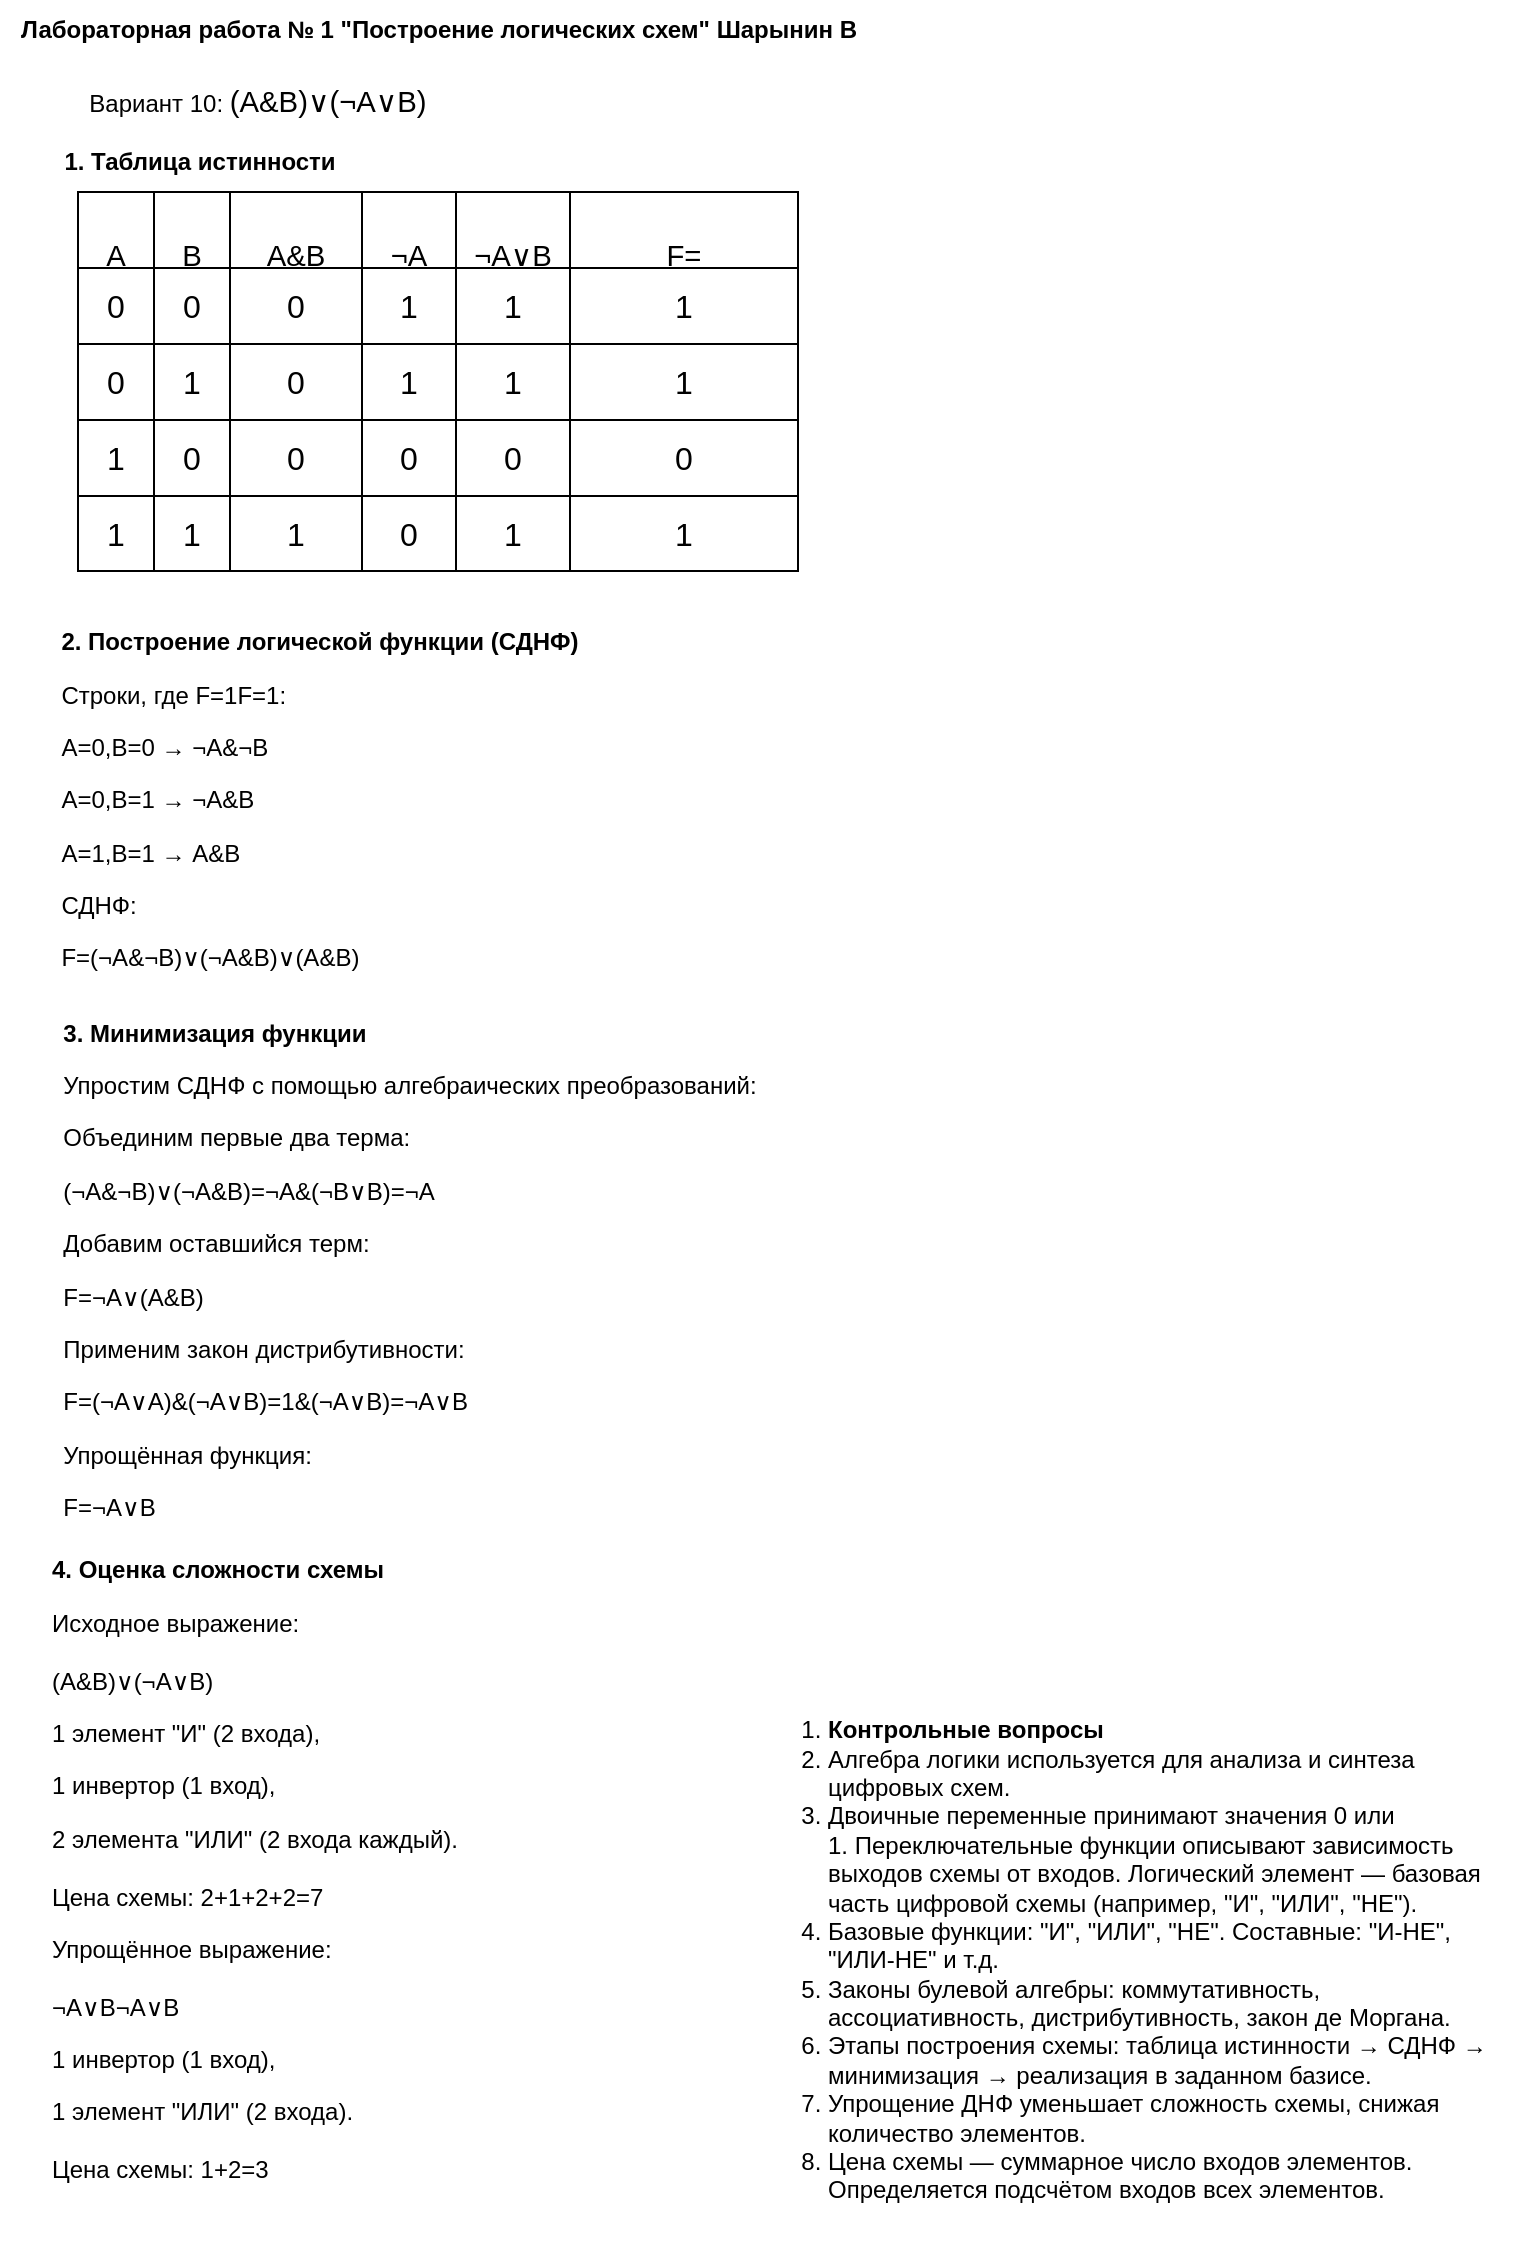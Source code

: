 <mxfile version="26.0.14">
  <diagram name="Страница — 1" id="FRz9KQ0LG0uaV-CqOTGQ">
    <mxGraphModel dx="1350" dy="1949" grid="1" gridSize="10" guides="1" tooltips="1" connect="1" arrows="1" fold="1" page="1" pageScale="1" pageWidth="827" pageHeight="1169" math="0" shadow="0">
      <root>
        <mxCell id="0" />
        <mxCell id="1" parent="0" />
        <mxCell id="NJjXHuJDIeg9vtIFSli9-15" value="" style="shape=table;startSize=0;container=1;collapsible=0;childLayout=tableLayout;fontSize=16;" vertex="1" parent="1">
          <mxGeometry x="67" y="-1064" width="360" height="189.47" as="geometry" />
        </mxCell>
        <mxCell id="NJjXHuJDIeg9vtIFSli9-37" style="shape=tableRow;horizontal=0;startSize=0;swimlaneHead=0;swimlaneBody=0;strokeColor=inherit;top=0;left=0;bottom=0;right=0;collapsible=0;dropTarget=0;fillColor=none;points=[[0,0.5],[1,0.5]];portConstraint=eastwest;fontSize=16;" vertex="1" parent="NJjXHuJDIeg9vtIFSli9-15">
          <mxGeometry width="360" height="38" as="geometry" />
        </mxCell>
        <mxCell id="NJjXHuJDIeg9vtIFSli9-38" value="&#xa;&lt;span style=&quot;font-size:11.0pt;line-height:107%;&#xa;font-family:&amp;quot;Calibri&amp;quot;,sans-serif;mso-ascii-theme-font:minor-latin;mso-fareast-font-family:&#xa;Calibri;mso-fareast-theme-font:minor-latin;mso-hansi-theme-font:minor-latin;&#xa;mso-bidi-font-family:&amp;quot;Times New Roman&amp;quot;;mso-bidi-theme-font:minor-bidi;&#xa;mso-ansi-language:RU;mso-fareast-language:EN-US;mso-bidi-language:AR-SA&quot;&gt;A&lt;/span&gt;&#xa;&#xa;&#xa;&#xa;" style="shape=partialRectangle;html=1;whiteSpace=wrap;connectable=0;strokeColor=inherit;overflow=hidden;fillColor=none;top=0;left=0;bottom=0;right=0;pointerEvents=1;fontSize=16;" vertex="1" parent="NJjXHuJDIeg9vtIFSli9-37">
          <mxGeometry width="38" height="38" as="geometry">
            <mxRectangle width="38" height="38" as="alternateBounds" />
          </mxGeometry>
        </mxCell>
        <mxCell id="NJjXHuJDIeg9vtIFSli9-39" value="&#xa;&lt;span style=&quot;font-size:11.0pt;line-height:107%;&#xa;font-family:&amp;quot;Calibri&amp;quot;,sans-serif;mso-ascii-theme-font:minor-latin;mso-fareast-font-family:&#xa;Calibri;mso-fareast-theme-font:minor-latin;mso-hansi-theme-font:minor-latin;&#xa;mso-bidi-font-family:&amp;quot;Times New Roman&amp;quot;;mso-bidi-theme-font:minor-bidi;&#xa;mso-ansi-language:RU;mso-fareast-language:EN-US;mso-bidi-language:AR-SA&quot;&gt;B&lt;/span&gt;&#xa;&#xa;&#xa;&#xa;" style="shape=partialRectangle;html=1;whiteSpace=wrap;connectable=0;strokeColor=inherit;overflow=hidden;fillColor=none;top=0;left=0;bottom=0;right=0;pointerEvents=1;fontSize=16;" vertex="1" parent="NJjXHuJDIeg9vtIFSli9-37">
          <mxGeometry x="38" width="38" height="38" as="geometry">
            <mxRectangle width="38" height="38" as="alternateBounds" />
          </mxGeometry>
        </mxCell>
        <mxCell id="NJjXHuJDIeg9vtIFSli9-40" value="&#xa;&lt;span style=&quot;font-size:11.0pt;line-height:107%;&#xa;font-family:&amp;quot;Calibri&amp;quot;,sans-serif;mso-ascii-theme-font:minor-latin;mso-fareast-font-family:&#xa;Calibri;mso-fareast-theme-font:minor-latin;mso-hansi-theme-font:minor-latin;&#xa;mso-bidi-font-family:&amp;quot;Times New Roman&amp;quot;;mso-bidi-theme-font:minor-bidi;&#xa;mso-ansi-language:RU;mso-fareast-language:EN-US;mso-bidi-language:AR-SA&quot;&gt;A&amp;amp;B&lt;/span&gt;&#xa;&#xa;&#xa;&#xa;" style="shape=partialRectangle;html=1;whiteSpace=wrap;connectable=0;strokeColor=inherit;overflow=hidden;fillColor=none;top=0;left=0;bottom=0;right=0;pointerEvents=1;fontSize=16;" vertex="1" parent="NJjXHuJDIeg9vtIFSli9-37">
          <mxGeometry x="76" width="66" height="38" as="geometry">
            <mxRectangle width="66" height="38" as="alternateBounds" />
          </mxGeometry>
        </mxCell>
        <mxCell id="NJjXHuJDIeg9vtIFSli9-41" value="&#xa;&lt;span style=&quot;font-size:11.0pt;line-height:107%;&#xa;font-family:&amp;quot;Calibri&amp;quot;,sans-serif;mso-ascii-theme-font:minor-latin;mso-fareast-font-family:&#xa;Calibri;mso-fareast-theme-font:minor-latin;mso-hansi-theme-font:minor-latin;&#xa;mso-bidi-font-family:&amp;quot;Times New Roman&amp;quot;;mso-bidi-theme-font:minor-bidi;&#xa;mso-ansi-language:RU;mso-fareast-language:EN-US;mso-bidi-language:AR-SA&quot;&gt;¬A&lt;/span&gt;&#xa;&#xa;&#xa;&#xa;" style="shape=partialRectangle;html=1;whiteSpace=wrap;connectable=0;strokeColor=inherit;overflow=hidden;fillColor=none;top=0;left=0;bottom=0;right=0;pointerEvents=1;fontSize=16;" vertex="1" parent="NJjXHuJDIeg9vtIFSli9-37">
          <mxGeometry x="142" width="47" height="38" as="geometry">
            <mxRectangle width="47" height="38" as="alternateBounds" />
          </mxGeometry>
        </mxCell>
        <mxCell id="NJjXHuJDIeg9vtIFSli9-42" value="&#xa;&lt;span style=&quot;font-size:11.0pt;line-height:107%;&#xa;font-family:&amp;quot;Calibri&amp;quot;,sans-serif;mso-ascii-theme-font:minor-latin;mso-fareast-font-family:&#xa;Calibri;mso-fareast-theme-font:minor-latin;mso-hansi-theme-font:minor-latin;&#xa;mso-bidi-font-family:&amp;quot;Times New Roman&amp;quot;;mso-bidi-theme-font:minor-bidi;&#xa;mso-ansi-language:RU;mso-fareast-language:EN-US;mso-bidi-language:AR-SA&quot;&gt;¬A&lt;/span&gt;&lt;span style=&quot;font-size:11.0pt;line-height:107%;font-family:&amp;quot;Cambria Math&amp;quot;,serif;&#xa;mso-fareast-font-family:Calibri;mso-fareast-theme-font:minor-latin;mso-bidi-font-family:&#xa;&amp;quot;Cambria Math&amp;quot;;mso-ansi-language:RU;mso-fareast-language:EN-US;mso-bidi-language:&#xa;AR-SA&quot;&gt;∨&lt;/span&gt;&lt;span style=&quot;font-size:11.0pt;line-height:107%;font-family:&amp;quot;Calibri&amp;quot;,sans-serif;&#xa;mso-ascii-theme-font:minor-latin;mso-fareast-font-family:Calibri;mso-fareast-theme-font:&#xa;minor-latin;mso-hansi-theme-font:minor-latin;mso-bidi-font-family:&amp;quot;Times New Roman&amp;quot;;&#xa;mso-bidi-theme-font:minor-bidi;mso-ansi-language:RU;mso-fareast-language:EN-US;&#xa;mso-bidi-language:AR-SA&quot;&gt;B&lt;/span&gt;&#xa;&#xa;&#xa;&#xa;" style="shape=partialRectangle;html=1;whiteSpace=wrap;connectable=0;strokeColor=inherit;overflow=hidden;fillColor=none;top=0;left=0;bottom=0;right=0;pointerEvents=1;fontSize=16;" vertex="1" parent="NJjXHuJDIeg9vtIFSli9-37">
          <mxGeometry x="189" width="57" height="38" as="geometry">
            <mxRectangle width="57" height="38" as="alternateBounds" />
          </mxGeometry>
        </mxCell>
        <mxCell id="NJjXHuJDIeg9vtIFSli9-43" value="&#xa;&lt;span style=&quot;font-size:11.0pt;line-height:&#xa;107%;font-family:&amp;quot;Calibri&amp;quot;,sans-serif;mso-ascii-theme-font:minor-latin;&#xa;mso-fareast-font-family:Calibri;mso-fareast-theme-font:minor-latin;mso-hansi-theme-font:&#xa;minor-latin;mso-bidi-font-family:&amp;quot;Times New Roman&amp;quot;;mso-bidi-theme-font:minor-bidi;&#xa;mso-ansi-language:EN-US;mso-fareast-language:EN-US;mso-bidi-language:AR-SA&quot; lang=&quot;EN-US&quot;&gt;F=(A&amp;amp;B)&lt;/span&gt;&lt;span style=&quot;font-size:11.0pt;line-height:107%;font-family:&amp;quot;Cambria Math&amp;quot;,serif;&#xa;mso-fareast-font-family:Calibri;mso-fareast-theme-font:minor-latin;mso-bidi-font-family:&#xa;&amp;quot;Cambria Math&amp;quot;;mso-ansi-language:EN-US;mso-fareast-language:EN-US;mso-bidi-language:&#xa;AR-SA&quot; lang=&quot;EN-US&quot;&gt;∨&lt;/span&gt;&lt;span style=&quot;font-size:11.0pt;line-height:107%;&#xa;font-family:&amp;quot;Calibri&amp;quot;,sans-serif;mso-ascii-theme-font:minor-latin;mso-fareast-font-family:&#xa;Calibri;mso-fareast-theme-font:minor-latin;mso-hansi-theme-font:minor-latin;&#xa;mso-bidi-font-family:&amp;quot;Times New Roman&amp;quot;;mso-bidi-theme-font:minor-bidi;&#xa;mso-ansi-language:EN-US;mso-fareast-language:EN-US;mso-bidi-language:AR-SA&quot; lang=&quot;EN-US&quot;&gt;(¬A&lt;/span&gt;&lt;span style=&quot;font-size:11.0pt;line-height:107%;font-family:&amp;quot;Cambria Math&amp;quot;,serif;&#xa;mso-fareast-font-family:Calibri;mso-fareast-theme-font:minor-latin;mso-bidi-font-family:&#xa;&amp;quot;Cambria Math&amp;quot;;mso-ansi-language:EN-US;mso-fareast-language:EN-US;mso-bidi-language:&#xa;AR-SA&quot; lang=&quot;EN-US&quot;&gt;∨&lt;/span&gt;&lt;span style=&quot;font-size:11.0pt;line-height:107%;&#xa;font-family:&amp;quot;Calibri&amp;quot;,sans-serif;mso-ascii-theme-font:minor-latin;mso-fareast-font-family:&#xa;Calibri;mso-fareast-theme-font:minor-latin;mso-hansi-theme-font:minor-latin;&#xa;mso-bidi-font-family:&amp;quot;Times New Roman&amp;quot;;mso-bidi-theme-font:minor-bidi;&#xa;mso-ansi-language:EN-US;mso-fareast-language:EN-US;mso-bidi-language:AR-SA&quot; lang=&quot;EN-US&quot;&gt;B)&lt;/span&gt;&#xa;&#xa;&#xa;&#xa;" style="shape=partialRectangle;html=1;whiteSpace=wrap;connectable=0;strokeColor=inherit;overflow=hidden;fillColor=none;top=0;left=0;bottom=0;right=0;pointerEvents=1;fontSize=16;" vertex="1" parent="NJjXHuJDIeg9vtIFSli9-37">
          <mxGeometry x="246" width="114" height="38" as="geometry">
            <mxRectangle width="114" height="38" as="alternateBounds" />
          </mxGeometry>
        </mxCell>
        <mxCell id="NJjXHuJDIeg9vtIFSli9-44" style="shape=tableRow;horizontal=0;startSize=0;swimlaneHead=0;swimlaneBody=0;strokeColor=inherit;top=0;left=0;bottom=0;right=0;collapsible=0;dropTarget=0;fillColor=none;points=[[0,0.5],[1,0.5]];portConstraint=eastwest;fontSize=16;" vertex="1" parent="NJjXHuJDIeg9vtIFSli9-15">
          <mxGeometry y="38" width="360" height="38" as="geometry" />
        </mxCell>
        <mxCell id="NJjXHuJDIeg9vtIFSli9-45" value="0" style="shape=partialRectangle;html=1;whiteSpace=wrap;connectable=0;strokeColor=inherit;overflow=hidden;fillColor=none;top=0;left=0;bottom=0;right=0;pointerEvents=1;fontSize=16;" vertex="1" parent="NJjXHuJDIeg9vtIFSli9-44">
          <mxGeometry width="38" height="38" as="geometry">
            <mxRectangle width="38" height="38" as="alternateBounds" />
          </mxGeometry>
        </mxCell>
        <mxCell id="NJjXHuJDIeg9vtIFSli9-46" value="0" style="shape=partialRectangle;html=1;whiteSpace=wrap;connectable=0;strokeColor=inherit;overflow=hidden;fillColor=none;top=0;left=0;bottom=0;right=0;pointerEvents=1;fontSize=16;" vertex="1" parent="NJjXHuJDIeg9vtIFSli9-44">
          <mxGeometry x="38" width="38" height="38" as="geometry">
            <mxRectangle width="38" height="38" as="alternateBounds" />
          </mxGeometry>
        </mxCell>
        <mxCell id="NJjXHuJDIeg9vtIFSli9-47" value="0" style="shape=partialRectangle;html=1;whiteSpace=wrap;connectable=0;strokeColor=inherit;overflow=hidden;fillColor=none;top=0;left=0;bottom=0;right=0;pointerEvents=1;fontSize=16;" vertex="1" parent="NJjXHuJDIeg9vtIFSli9-44">
          <mxGeometry x="76" width="66" height="38" as="geometry">
            <mxRectangle width="66" height="38" as="alternateBounds" />
          </mxGeometry>
        </mxCell>
        <mxCell id="NJjXHuJDIeg9vtIFSli9-48" value="1" style="shape=partialRectangle;html=1;whiteSpace=wrap;connectable=0;strokeColor=inherit;overflow=hidden;fillColor=none;top=0;left=0;bottom=0;right=0;pointerEvents=1;fontSize=16;" vertex="1" parent="NJjXHuJDIeg9vtIFSli9-44">
          <mxGeometry x="142" width="47" height="38" as="geometry">
            <mxRectangle width="47" height="38" as="alternateBounds" />
          </mxGeometry>
        </mxCell>
        <mxCell id="NJjXHuJDIeg9vtIFSli9-49" value="1" style="shape=partialRectangle;html=1;whiteSpace=wrap;connectable=0;strokeColor=inherit;overflow=hidden;fillColor=none;top=0;left=0;bottom=0;right=0;pointerEvents=1;fontSize=16;" vertex="1" parent="NJjXHuJDIeg9vtIFSli9-44">
          <mxGeometry x="189" width="57" height="38" as="geometry">
            <mxRectangle width="57" height="38" as="alternateBounds" />
          </mxGeometry>
        </mxCell>
        <mxCell id="NJjXHuJDIeg9vtIFSli9-50" value="1" style="shape=partialRectangle;html=1;whiteSpace=wrap;connectable=0;strokeColor=inherit;overflow=hidden;fillColor=none;top=0;left=0;bottom=0;right=0;pointerEvents=1;fontSize=16;" vertex="1" parent="NJjXHuJDIeg9vtIFSli9-44">
          <mxGeometry x="246" width="114" height="38" as="geometry">
            <mxRectangle width="114" height="38" as="alternateBounds" />
          </mxGeometry>
        </mxCell>
        <mxCell id="NJjXHuJDIeg9vtIFSli9-16" value="" style="shape=tableRow;horizontal=0;startSize=0;swimlaneHead=0;swimlaneBody=0;strokeColor=inherit;top=0;left=0;bottom=0;right=0;collapsible=0;dropTarget=0;fillColor=none;points=[[0,0.5],[1,0.5]];portConstraint=eastwest;fontSize=16;" vertex="1" parent="NJjXHuJDIeg9vtIFSli9-15">
          <mxGeometry y="76" width="360" height="38" as="geometry" />
        </mxCell>
        <mxCell id="NJjXHuJDIeg9vtIFSli9-17" value="0" style="shape=partialRectangle;html=1;whiteSpace=wrap;connectable=0;strokeColor=inherit;overflow=hidden;fillColor=none;top=0;left=0;bottom=0;right=0;pointerEvents=1;fontSize=16;" vertex="1" parent="NJjXHuJDIeg9vtIFSli9-16">
          <mxGeometry width="38" height="38" as="geometry">
            <mxRectangle width="38" height="38" as="alternateBounds" />
          </mxGeometry>
        </mxCell>
        <mxCell id="NJjXHuJDIeg9vtIFSli9-18" value="1" style="shape=partialRectangle;html=1;whiteSpace=wrap;connectable=0;strokeColor=inherit;overflow=hidden;fillColor=none;top=0;left=0;bottom=0;right=0;pointerEvents=1;fontSize=16;" vertex="1" parent="NJjXHuJDIeg9vtIFSli9-16">
          <mxGeometry x="38" width="38" height="38" as="geometry">
            <mxRectangle width="38" height="38" as="alternateBounds" />
          </mxGeometry>
        </mxCell>
        <mxCell id="NJjXHuJDIeg9vtIFSli9-19" value="0" style="shape=partialRectangle;html=1;whiteSpace=wrap;connectable=0;strokeColor=inherit;overflow=hidden;fillColor=none;top=0;left=0;bottom=0;right=0;pointerEvents=1;fontSize=16;" vertex="1" parent="NJjXHuJDIeg9vtIFSli9-16">
          <mxGeometry x="76" width="66" height="38" as="geometry">
            <mxRectangle width="66" height="38" as="alternateBounds" />
          </mxGeometry>
        </mxCell>
        <mxCell id="NJjXHuJDIeg9vtIFSli9-28" value="1" style="shape=partialRectangle;html=1;whiteSpace=wrap;connectable=0;strokeColor=inherit;overflow=hidden;fillColor=none;top=0;left=0;bottom=0;right=0;pointerEvents=1;fontSize=16;" vertex="1" parent="NJjXHuJDIeg9vtIFSli9-16">
          <mxGeometry x="142" width="47" height="38" as="geometry">
            <mxRectangle width="47" height="38" as="alternateBounds" />
          </mxGeometry>
        </mxCell>
        <mxCell id="NJjXHuJDIeg9vtIFSli9-31" value="1" style="shape=partialRectangle;html=1;whiteSpace=wrap;connectable=0;strokeColor=inherit;overflow=hidden;fillColor=none;top=0;left=0;bottom=0;right=0;pointerEvents=1;fontSize=16;" vertex="1" parent="NJjXHuJDIeg9vtIFSli9-16">
          <mxGeometry x="189" width="57" height="38" as="geometry">
            <mxRectangle width="57" height="38" as="alternateBounds" />
          </mxGeometry>
        </mxCell>
        <mxCell id="NJjXHuJDIeg9vtIFSli9-34" value="1" style="shape=partialRectangle;html=1;whiteSpace=wrap;connectable=0;strokeColor=inherit;overflow=hidden;fillColor=none;top=0;left=0;bottom=0;right=0;pointerEvents=1;fontSize=16;" vertex="1" parent="NJjXHuJDIeg9vtIFSli9-16">
          <mxGeometry x="246" width="114" height="38" as="geometry">
            <mxRectangle width="114" height="38" as="alternateBounds" />
          </mxGeometry>
        </mxCell>
        <mxCell id="NJjXHuJDIeg9vtIFSli9-20" value="" style="shape=tableRow;horizontal=0;startSize=0;swimlaneHead=0;swimlaneBody=0;strokeColor=inherit;top=0;left=0;bottom=0;right=0;collapsible=0;dropTarget=0;fillColor=none;points=[[0,0.5],[1,0.5]];portConstraint=eastwest;fontSize=16;" vertex="1" parent="NJjXHuJDIeg9vtIFSli9-15">
          <mxGeometry y="114" width="360" height="38" as="geometry" />
        </mxCell>
        <mxCell id="NJjXHuJDIeg9vtIFSli9-21" value="1" style="shape=partialRectangle;html=1;whiteSpace=wrap;connectable=0;strokeColor=inherit;overflow=hidden;fillColor=none;top=0;left=0;bottom=0;right=0;pointerEvents=1;fontSize=16;" vertex="1" parent="NJjXHuJDIeg9vtIFSli9-20">
          <mxGeometry width="38" height="38" as="geometry">
            <mxRectangle width="38" height="38" as="alternateBounds" />
          </mxGeometry>
        </mxCell>
        <mxCell id="NJjXHuJDIeg9vtIFSli9-22" value="0" style="shape=partialRectangle;html=1;whiteSpace=wrap;connectable=0;strokeColor=inherit;overflow=hidden;fillColor=none;top=0;left=0;bottom=0;right=0;pointerEvents=1;fontSize=16;" vertex="1" parent="NJjXHuJDIeg9vtIFSli9-20">
          <mxGeometry x="38" width="38" height="38" as="geometry">
            <mxRectangle width="38" height="38" as="alternateBounds" />
          </mxGeometry>
        </mxCell>
        <mxCell id="NJjXHuJDIeg9vtIFSli9-23" value="0" style="shape=partialRectangle;html=1;whiteSpace=wrap;connectable=0;strokeColor=inherit;overflow=hidden;fillColor=none;top=0;left=0;bottom=0;right=0;pointerEvents=1;fontSize=16;" vertex="1" parent="NJjXHuJDIeg9vtIFSli9-20">
          <mxGeometry x="76" width="66" height="38" as="geometry">
            <mxRectangle width="66" height="38" as="alternateBounds" />
          </mxGeometry>
        </mxCell>
        <mxCell id="NJjXHuJDIeg9vtIFSli9-29" value="0" style="shape=partialRectangle;html=1;whiteSpace=wrap;connectable=0;strokeColor=inherit;overflow=hidden;fillColor=none;top=0;left=0;bottom=0;right=0;pointerEvents=1;fontSize=16;" vertex="1" parent="NJjXHuJDIeg9vtIFSli9-20">
          <mxGeometry x="142" width="47" height="38" as="geometry">
            <mxRectangle width="47" height="38" as="alternateBounds" />
          </mxGeometry>
        </mxCell>
        <mxCell id="NJjXHuJDIeg9vtIFSli9-32" value="0" style="shape=partialRectangle;html=1;whiteSpace=wrap;connectable=0;strokeColor=inherit;overflow=hidden;fillColor=none;top=0;left=0;bottom=0;right=0;pointerEvents=1;fontSize=16;" vertex="1" parent="NJjXHuJDIeg9vtIFSli9-20">
          <mxGeometry x="189" width="57" height="38" as="geometry">
            <mxRectangle width="57" height="38" as="alternateBounds" />
          </mxGeometry>
        </mxCell>
        <mxCell id="NJjXHuJDIeg9vtIFSli9-35" value="0" style="shape=partialRectangle;html=1;whiteSpace=wrap;connectable=0;strokeColor=inherit;overflow=hidden;fillColor=none;top=0;left=0;bottom=0;right=0;pointerEvents=1;fontSize=16;" vertex="1" parent="NJjXHuJDIeg9vtIFSli9-20">
          <mxGeometry x="246" width="114" height="38" as="geometry">
            <mxRectangle width="114" height="38" as="alternateBounds" />
          </mxGeometry>
        </mxCell>
        <mxCell id="NJjXHuJDIeg9vtIFSli9-24" value="" style="shape=tableRow;horizontal=0;startSize=0;swimlaneHead=0;swimlaneBody=0;strokeColor=inherit;top=0;left=0;bottom=0;right=0;collapsible=0;dropTarget=0;fillColor=none;points=[[0,0.5],[1,0.5]];portConstraint=eastwest;fontSize=16;" vertex="1" parent="NJjXHuJDIeg9vtIFSli9-15">
          <mxGeometry y="152" width="360" height="37" as="geometry" />
        </mxCell>
        <mxCell id="NJjXHuJDIeg9vtIFSli9-25" value="1" style="shape=partialRectangle;html=1;whiteSpace=wrap;connectable=0;strokeColor=inherit;overflow=hidden;fillColor=none;top=0;left=0;bottom=0;right=0;pointerEvents=1;fontSize=16;" vertex="1" parent="NJjXHuJDIeg9vtIFSli9-24">
          <mxGeometry width="38" height="37" as="geometry">
            <mxRectangle width="38" height="37" as="alternateBounds" />
          </mxGeometry>
        </mxCell>
        <mxCell id="NJjXHuJDIeg9vtIFSli9-26" value="1" style="shape=partialRectangle;html=1;whiteSpace=wrap;connectable=0;strokeColor=inherit;overflow=hidden;fillColor=none;top=0;left=0;bottom=0;right=0;pointerEvents=1;fontSize=16;" vertex="1" parent="NJjXHuJDIeg9vtIFSli9-24">
          <mxGeometry x="38" width="38" height="37" as="geometry">
            <mxRectangle width="38" height="37" as="alternateBounds" />
          </mxGeometry>
        </mxCell>
        <mxCell id="NJjXHuJDIeg9vtIFSli9-27" value="1" style="shape=partialRectangle;html=1;whiteSpace=wrap;connectable=0;strokeColor=inherit;overflow=hidden;fillColor=none;top=0;left=0;bottom=0;right=0;pointerEvents=1;fontSize=16;" vertex="1" parent="NJjXHuJDIeg9vtIFSli9-24">
          <mxGeometry x="76" width="66" height="37" as="geometry">
            <mxRectangle width="66" height="37" as="alternateBounds" />
          </mxGeometry>
        </mxCell>
        <mxCell id="NJjXHuJDIeg9vtIFSli9-30" value="0" style="shape=partialRectangle;html=1;whiteSpace=wrap;connectable=0;strokeColor=inherit;overflow=hidden;fillColor=none;top=0;left=0;bottom=0;right=0;pointerEvents=1;fontSize=16;" vertex="1" parent="NJjXHuJDIeg9vtIFSli9-24">
          <mxGeometry x="142" width="47" height="37" as="geometry">
            <mxRectangle width="47" height="37" as="alternateBounds" />
          </mxGeometry>
        </mxCell>
        <mxCell id="NJjXHuJDIeg9vtIFSli9-33" value="1" style="shape=partialRectangle;html=1;whiteSpace=wrap;connectable=0;strokeColor=inherit;overflow=hidden;fillColor=none;top=0;left=0;bottom=0;right=0;pointerEvents=1;fontSize=16;" vertex="1" parent="NJjXHuJDIeg9vtIFSli9-24">
          <mxGeometry x="189" width="57" height="37" as="geometry">
            <mxRectangle width="57" height="37" as="alternateBounds" />
          </mxGeometry>
        </mxCell>
        <mxCell id="NJjXHuJDIeg9vtIFSli9-36" value="1" style="shape=partialRectangle;html=1;whiteSpace=wrap;connectable=0;strokeColor=inherit;overflow=hidden;fillColor=none;top=0;left=0;bottom=0;right=0;pointerEvents=1;fontSize=16;" vertex="1" parent="NJjXHuJDIeg9vtIFSli9-24">
          <mxGeometry x="246" width="114" height="37" as="geometry">
            <mxRectangle width="114" height="37" as="alternateBounds" />
          </mxGeometry>
        </mxCell>
        <mxCell id="NJjXHuJDIeg9vtIFSli9-51" value="&lt;b&gt;Лабораторная работа № 1 &quot;Построение логических схем&quot; Шарынин В&lt;/b&gt;" style="text;html=1;align=center;verticalAlign=middle;whiteSpace=wrap;rounded=0;" vertex="1" parent="1">
          <mxGeometry x="28.5" y="-1160" width="437" height="30" as="geometry" />
        </mxCell>
        <mxCell id="NJjXHuJDIeg9vtIFSli9-52" value="&lt;b&gt;1. Таблица истинности&lt;/b&gt;" style="text;html=1;align=center;verticalAlign=middle;whiteSpace=wrap;rounded=0;" vertex="1" parent="1">
          <mxGeometry x="53" y="-1094" width="150" height="30" as="geometry" />
        </mxCell>
        <mxCell id="NJjXHuJDIeg9vtIFSli9-53" value="&lt;p style=&quot;text-align: left;&quot; class=&quot;MsoNormal&quot;&gt;&lt;b&gt;2. Построение логической функции (СДНФ)&lt;/b&gt;&lt;/p&gt;&lt;p style=&quot;text-align: left;&quot; class=&quot;MsoNormal&quot;&gt;Строки, где&amp;nbsp;F=1F=1:&lt;/p&gt;&lt;p style=&quot;text-align: left;&quot; class=&quot;MsoNormal&quot;&gt;A=0,B=0 →&amp;nbsp;¬A&amp;amp;¬B&lt;/p&gt;&lt;p style=&quot;text-align: left;&quot; class=&quot;MsoNormal&quot;&gt;A=0,B=1 →&amp;nbsp;¬A&amp;amp;B&lt;/p&gt;&lt;p style=&quot;text-align: left;&quot; class=&quot;MsoNormal&quot;&gt;A=1,B=1 →&amp;nbsp;A&amp;amp;B&lt;/p&gt;&lt;p style=&quot;text-align: left;&quot; class=&quot;MsoNormal&quot;&gt;СДНФ:&lt;/p&gt;&lt;p style=&quot;text-align: left;&quot; class=&quot;MsoNormal&quot;&gt;F=(¬A&amp;amp;¬B)&lt;span style=&quot;font-family:&amp;quot;Cambria Math&amp;quot;,serif;&lt;br/&gt;mso-bidi-font-family:&amp;quot;Cambria Math&amp;quot;&quot;&gt;∨&lt;/span&gt;(¬A&amp;amp;B)&lt;span style=&quot;font-family:&lt;br/&gt;&amp;quot;Cambria Math&amp;quot;,serif;mso-bidi-font-family:&amp;quot;Cambria Math&amp;quot;&quot;&gt;∨&lt;/span&gt;(A&amp;amp;B)&lt;/p&gt;" style="text;html=1;align=center;verticalAlign=middle;whiteSpace=wrap;rounded=0;" vertex="1" parent="1">
          <mxGeometry x="53" y="-850" width="270" height="180" as="geometry" />
        </mxCell>
        <mxCell id="NJjXHuJDIeg9vtIFSli9-55" value="&lt;p style=&quot;text-align: left;&quot; class=&quot;MsoNormal&quot;&gt;&lt;b&gt;3. Минимизация функции&lt;/b&gt;&lt;/p&gt;&lt;p style=&quot;text-align: left;&quot; class=&quot;MsoNormal&quot;&gt;Упростим СДНФ с помощью алгебраических преобразований:&lt;/p&gt;&lt;p style=&quot;text-align: left;&quot; class=&quot;MsoNormal&quot;&gt;Объединим первые два терма:&lt;/p&gt;&lt;p style=&quot;text-align: left;&quot; class=&quot;MsoNormal&quot;&gt;(¬A&amp;amp;¬B)&lt;span style=&quot;font-family:&amp;quot;Cambria Math&amp;quot;,serif;&lt;br/&gt;mso-bidi-font-family:&amp;quot;Cambria Math&amp;quot;&quot;&gt;∨&lt;/span&gt;(¬A&amp;amp;B)=¬A&amp;amp;(¬B&lt;span style=&quot;font-family:&amp;quot;Cambria Math&amp;quot;,serif;mso-bidi-font-family:&amp;quot;Cambria Math&amp;quot;&quot;&gt;∨&lt;/span&gt;B)=¬A&lt;/p&gt;&lt;p style=&quot;text-align: left;&quot; class=&quot;MsoNormal&quot;&gt;Добавим оставшийся терм:&lt;/p&gt;&lt;p style=&quot;text-align: left;&quot; class=&quot;MsoNormal&quot;&gt;F=¬A&lt;span style=&quot;font-family:&amp;quot;Cambria Math&amp;quot;,serif;&lt;br/&gt;mso-bidi-font-family:&amp;quot;Cambria Math&amp;quot;&quot;&gt;∨&lt;/span&gt;(A&amp;amp;B)&lt;/p&gt;&lt;p style=&quot;text-align: left;&quot; class=&quot;MsoNormal&quot;&gt;Применим закон дистрибутивности:&lt;/p&gt;&lt;p style=&quot;text-align: left;&quot; class=&quot;MsoNormal&quot;&gt;F=(¬A&lt;span style=&quot;font-family:&amp;quot;Cambria Math&amp;quot;,serif;&lt;br/&gt;mso-bidi-font-family:&amp;quot;Cambria Math&amp;quot;&quot;&gt;∨&lt;/span&gt;A)&amp;amp;(¬A&lt;span style=&quot;font-family:&lt;br/&gt;&amp;quot;Cambria Math&amp;quot;,serif;mso-bidi-font-family:&amp;quot;Cambria Math&amp;quot;&quot;&gt;∨&lt;/span&gt;B)=1&amp;amp;(¬A&lt;span style=&quot;font-family:&amp;quot;Cambria Math&amp;quot;,serif;mso-bidi-font-family:&amp;quot;Cambria Math&amp;quot;&quot;&gt;∨&lt;/span&gt;B)=¬A&lt;span style=&quot;font-family:&amp;quot;Cambria Math&amp;quot;,serif;mso-bidi-font-family:&amp;quot;Cambria Math&amp;quot;&quot;&gt;∨&lt;/span&gt;B&lt;/p&gt;&lt;p style=&quot;text-align: left;&quot; class=&quot;MsoNormal&quot;&gt;Упрощённая функция:&lt;/p&gt;&lt;p style=&quot;text-align: left;&quot; class=&quot;MsoNormal&quot;&gt;F=¬A&lt;span style=&quot;font-family:&amp;quot;Cambria Math&amp;quot;,serif;&lt;br/&gt;mso-bidi-font-family:&amp;quot;Cambria Math&amp;quot;&quot;&gt;∨&lt;/span&gt;B&lt;/p&gt;" style="text;html=1;align=center;verticalAlign=middle;whiteSpace=wrap;rounded=0;" vertex="1" parent="1">
          <mxGeometry x="53" y="-660" width="360" height="270" as="geometry" />
        </mxCell>
        <mxCell id="NJjXHuJDIeg9vtIFSli9-57" value="Вариант 10:&amp;nbsp;&lt;span style=&quot;font-size: 11pt; font-family: Calibri, sans-serif;&quot; lang=&quot;EN-US&quot;&gt;(A&amp;amp;B)&lt;/span&gt;&lt;span style=&quot;font-size: 11pt; line-height: 15.693px; font-family: &amp;quot;Cambria Math&amp;quot;, serif;&quot; lang=&quot;EN-US&quot;&gt;∨&lt;/span&gt;&lt;span style=&quot;font-size: 11pt; line-height: 15.693px;&quot; lang=&quot;EN-US&quot;&gt;(¬A&lt;/span&gt;&lt;span style=&quot;font-size: 11pt; line-height: 15.693px; font-family: &amp;quot;Cambria Math&amp;quot;, serif;&quot; lang=&quot;EN-US&quot;&gt;∨&lt;/span&gt;&lt;span style=&quot;font-size: 11pt; line-height: 15.693px;&quot; lang=&quot;EN-US&quot;&gt;B)&lt;/span&gt;" style="text;html=1;align=center;verticalAlign=middle;whiteSpace=wrap;rounded=0;" vertex="1" parent="1">
          <mxGeometry x="67" y="-1124" width="180" height="30" as="geometry" />
        </mxCell>
        <mxCell id="NJjXHuJDIeg9vtIFSli9-58" value="&lt;p class=&quot;MsoNormal&quot;&gt;&lt;b&gt;4. Оценка сложности схемы&lt;/b&gt;&lt;/p&gt;&lt;p class=&quot;MsoNormal&quot;&gt;Исходное выражение:&lt;br&gt;&lt;br&gt;(A&amp;amp;B)&lt;span style=&quot;font-family:&amp;quot;Cambria Math&amp;quot;,serif;mso-bidi-font-family:&lt;br/&gt;&amp;quot;Cambria Math&amp;quot;&quot;&gt;∨&lt;/span&gt;(¬A&lt;span style=&quot;font-family:&amp;quot;Cambria Math&amp;quot;,serif;&lt;br/&gt;mso-bidi-font-family:&amp;quot;Cambria Math&amp;quot;&quot;&gt;∨&lt;/span&gt;B)&lt;/p&gt;&lt;p class=&quot;MsoNormal&quot;&gt;1 элемент &quot;И&quot; (2 входа),&lt;/p&gt;&lt;p class=&quot;MsoNormal&quot;&gt;1 инвертор (1 вход),&lt;/p&gt;&lt;p class=&quot;MsoNormal&quot;&gt;2 элемента &quot;ИЛИ&quot; (2 входа каждый).&lt;br&gt;&lt;br&gt;Цена схемы:&amp;nbsp;2+1+2+2=7&lt;/p&gt;&lt;p class=&quot;MsoNormal&quot;&gt;Упрощённое выражение:&lt;br&gt;&lt;br&gt;¬A&lt;span style=&quot;font-family:&amp;quot;Cambria Math&amp;quot;,serif;mso-bidi-font-family:&amp;quot;Cambria Math&amp;quot;&quot;&gt;∨&lt;/span&gt;B¬A&lt;span style=&quot;font-family:&amp;quot;Cambria Math&amp;quot;,serif;mso-bidi-font-family:&amp;quot;Cambria Math&amp;quot;&quot;&gt;∨&lt;/span&gt;B&lt;/p&gt;&lt;p class=&quot;MsoNormal&quot;&gt;1 инвертор (1 вход),&lt;/p&gt;&lt;p class=&quot;MsoNormal&quot;&gt;1 элемент &quot;ИЛИ&quot; (2 входа).&lt;br&gt;&lt;br&gt;Цена схемы:&amp;nbsp;1+2=3&lt;/p&gt;" style="text;html=1;align=left;verticalAlign=middle;whiteSpace=wrap;rounded=0;" vertex="1" parent="1">
          <mxGeometry x="52" y="-390" width="210" height="330" as="geometry" />
        </mxCell>
        <mxCell id="NJjXHuJDIeg9vtIFSli9-59" value="&lt;p class=&quot;MsoNormal&quot;&gt;&lt;/p&gt;&lt;ol&gt;&lt;li&gt;&lt;b&gt;Контрольные вопросы&lt;/b&gt;&lt;/li&gt;&lt;li&gt;Алгебра логики&amp;nbsp;используется для анализа и синтеза цифровых схем.&lt;/li&gt;&lt;li&gt;Двоичные переменные&amp;nbsp;принимают значения 0 или 1.&amp;nbsp;Переключательные функции&amp;nbsp;описывают зависимость выходов схемы от входов.&amp;nbsp;Логический элемент&amp;nbsp;— базовая часть цифровой схемы (например, &quot;И&quot;, &quot;ИЛИ&quot;, &quot;НЕ&quot;).&lt;/li&gt;&lt;li&gt;Базовые функции:&amp;nbsp;&quot;И&quot;, &quot;ИЛИ&quot;, &quot;НЕ&quot;.&amp;nbsp;Составные:&amp;nbsp;&quot;И-НЕ&quot;, &quot;ИЛИ-НЕ&quot; и т.д.&lt;/li&gt;&lt;li&gt;Законы булевой алгебры:&amp;nbsp;коммутативность, ассоциативность, дистрибутивность, закон де Моргана.&lt;/li&gt;&lt;li&gt;Этапы построения схемы:&amp;nbsp;таблица истинности → СДНФ → минимизация → реализация в заданном базисе.&lt;/li&gt;&lt;li&gt;Упрощение ДНФ&amp;nbsp;уменьшает сложность схемы, снижая количество элементов.&lt;/li&gt;&lt;li&gt;Цена схемы&amp;nbsp;— суммарное число входов элементов. Определяется подсчётом входов всех элементов.&lt;/li&gt;&lt;/ol&gt;&lt;p&gt;&lt;/p&gt;" style="text;html=1;align=left;verticalAlign=middle;whiteSpace=wrap;rounded=0;" vertex="1" parent="1">
          <mxGeometry x="400" y="-320" width="388.5" height="280" as="geometry" />
        </mxCell>
      </root>
    </mxGraphModel>
  </diagram>
</mxfile>
